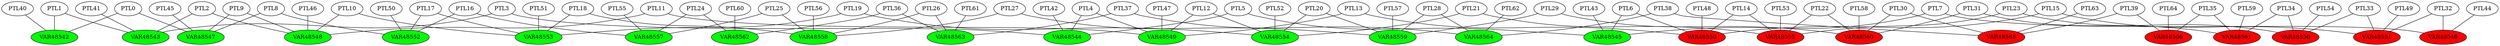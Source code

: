 graph model {
PTL0 -- VAR48542;

PTL0 -- VAR48547;

PTL1 -- VAR48542;

PTL1 -- VAR48543;

PTL2 -- VAR48543;

PTL2 -- VAR48548;

PTL3 -- VAR48543;

PTL3 -- VAR48544;

PTL4 -- VAR48544;

PTL4 -- VAR48549;

PTL5 -- VAR48544;

PTL5 -- VAR48545;

PTL6 -- VAR48545;

PTL6 -- VAR48550;

PTL7 -- VAR48545;

PTL7 -- VAR48546;

PTL8 -- VAR48547;

PTL8 -- VAR48552;

PTL9 -- VAR48547;

PTL9 -- VAR48548;

PTL10 -- VAR48548;

PTL10 -- VAR48553;

PTL11 -- VAR48548;

PTL11 -- VAR48549;

PTL12 -- VAR48549;

PTL12 -- VAR48554;

PTL13 -- VAR48549;

PTL13 -- VAR48550;

PTL14 -- VAR48550;

PTL14 -- VAR48555;

PTL15 -- VAR48550;

PTL15 -- VAR48551;

PTL16 -- VAR48552;

PTL16 -- VAR48557;

PTL17 -- VAR48552;

PTL17 -- VAR48553;

PTL18 -- VAR48553;

PTL18 -- VAR48558;

PTL19 -- VAR48553;

PTL19 -- VAR48554;

PTL20 -- VAR48554;

PTL20 -- VAR48559;

PTL21 -- VAR48554;

PTL21 -- VAR48555;

PTL22 -- VAR48555;

PTL22 -- VAR48560;

PTL23 -- VAR48555;

PTL23 -- VAR48556;

PTL24 -- VAR48557;

PTL24 -- VAR48562;

PTL25 -- VAR48557;

PTL25 -- VAR48558;

PTL26 -- VAR48558;

PTL26 -- VAR48563;

PTL27 -- VAR48558;

PTL27 -- VAR48559;

PTL28 -- VAR48559;

PTL28 -- VAR48564;

PTL29 -- VAR48559;

PTL29 -- VAR48560;

PTL30 -- VAR48560;

PTL30 -- VAR48565;

PTL31 -- VAR48560;

PTL31 -- VAR48561;

PTL32 -- VAR48546;

PTL32 -- VAR48551;

PTL33 -- VAR48551;

PTL33 -- VAR48556;

PTL34 -- VAR48556;

PTL34 -- VAR48561;

PTL35 -- VAR48561;

PTL35 -- VAR48566;

PTL36 -- VAR48562;

PTL36 -- VAR48563;

PTL37 -- VAR48563;

PTL37 -- VAR48564;

PTL38 -- VAR48564;

PTL38 -- VAR48565;

PTL39 -- VAR48565;

PTL39 -- VAR48566;

PTL40 -- VAR48542;

PTL41 -- VAR48543;

PTL42 -- VAR48544;

PTL43 -- VAR48545;

PTL44 -- VAR48546;

PTL45 -- VAR48547;

PTL46 -- VAR48548;

PTL47 -- VAR48549;

PTL48 -- VAR48550;

PTL49 -- VAR48551;

PTL50 -- VAR48552;

PTL51 -- VAR48553;

PTL52 -- VAR48554;

PTL53 -- VAR48555;

PTL54 -- VAR48556;

PTL55 -- VAR48557;

PTL56 -- VAR48558;

PTL57 -- VAR48559;

PTL58 -- VAR48560;

PTL59 -- VAR48561;

PTL60 -- VAR48562;

PTL61 -- VAR48563;

PTL62 -- VAR48564;

PTL63 -- VAR48565;

PTL64 -- VAR48566;

VAR48542 [style=filled fillcolor=green];
VAR48547 [style=filled fillcolor=green];
VAR48543 [style=filled fillcolor=green];
VAR48548 [style=filled fillcolor=green];
VAR48544 [style=filled fillcolor=green];
VAR48549 [style=filled fillcolor=green];
VAR48545 [style=filled fillcolor=green];
VAR48550 [style=filled fillcolor=red];
VAR48546 [style=filled fillcolor=red];
VAR48552 [style=filled fillcolor=green];
VAR48553 [style=filled fillcolor=green];
VAR48554 [style=filled fillcolor=green];
VAR48555 [style=filled fillcolor=red];
VAR48551 [style=filled fillcolor=red];
VAR48557 [style=filled fillcolor=green];
VAR48558 [style=filled fillcolor=green];
VAR48559 [style=filled fillcolor=green];
VAR48560 [style=filled fillcolor=red];
VAR48556 [style=filled fillcolor=red];
VAR48562 [style=filled fillcolor=green];
VAR48563 [style=filled fillcolor=green];
VAR48564 [style=filled fillcolor=green];
VAR48565 [style=filled fillcolor=red];
VAR48561 [style=filled fillcolor=red];
VAR48566 [style=filled fillcolor=red];
}

